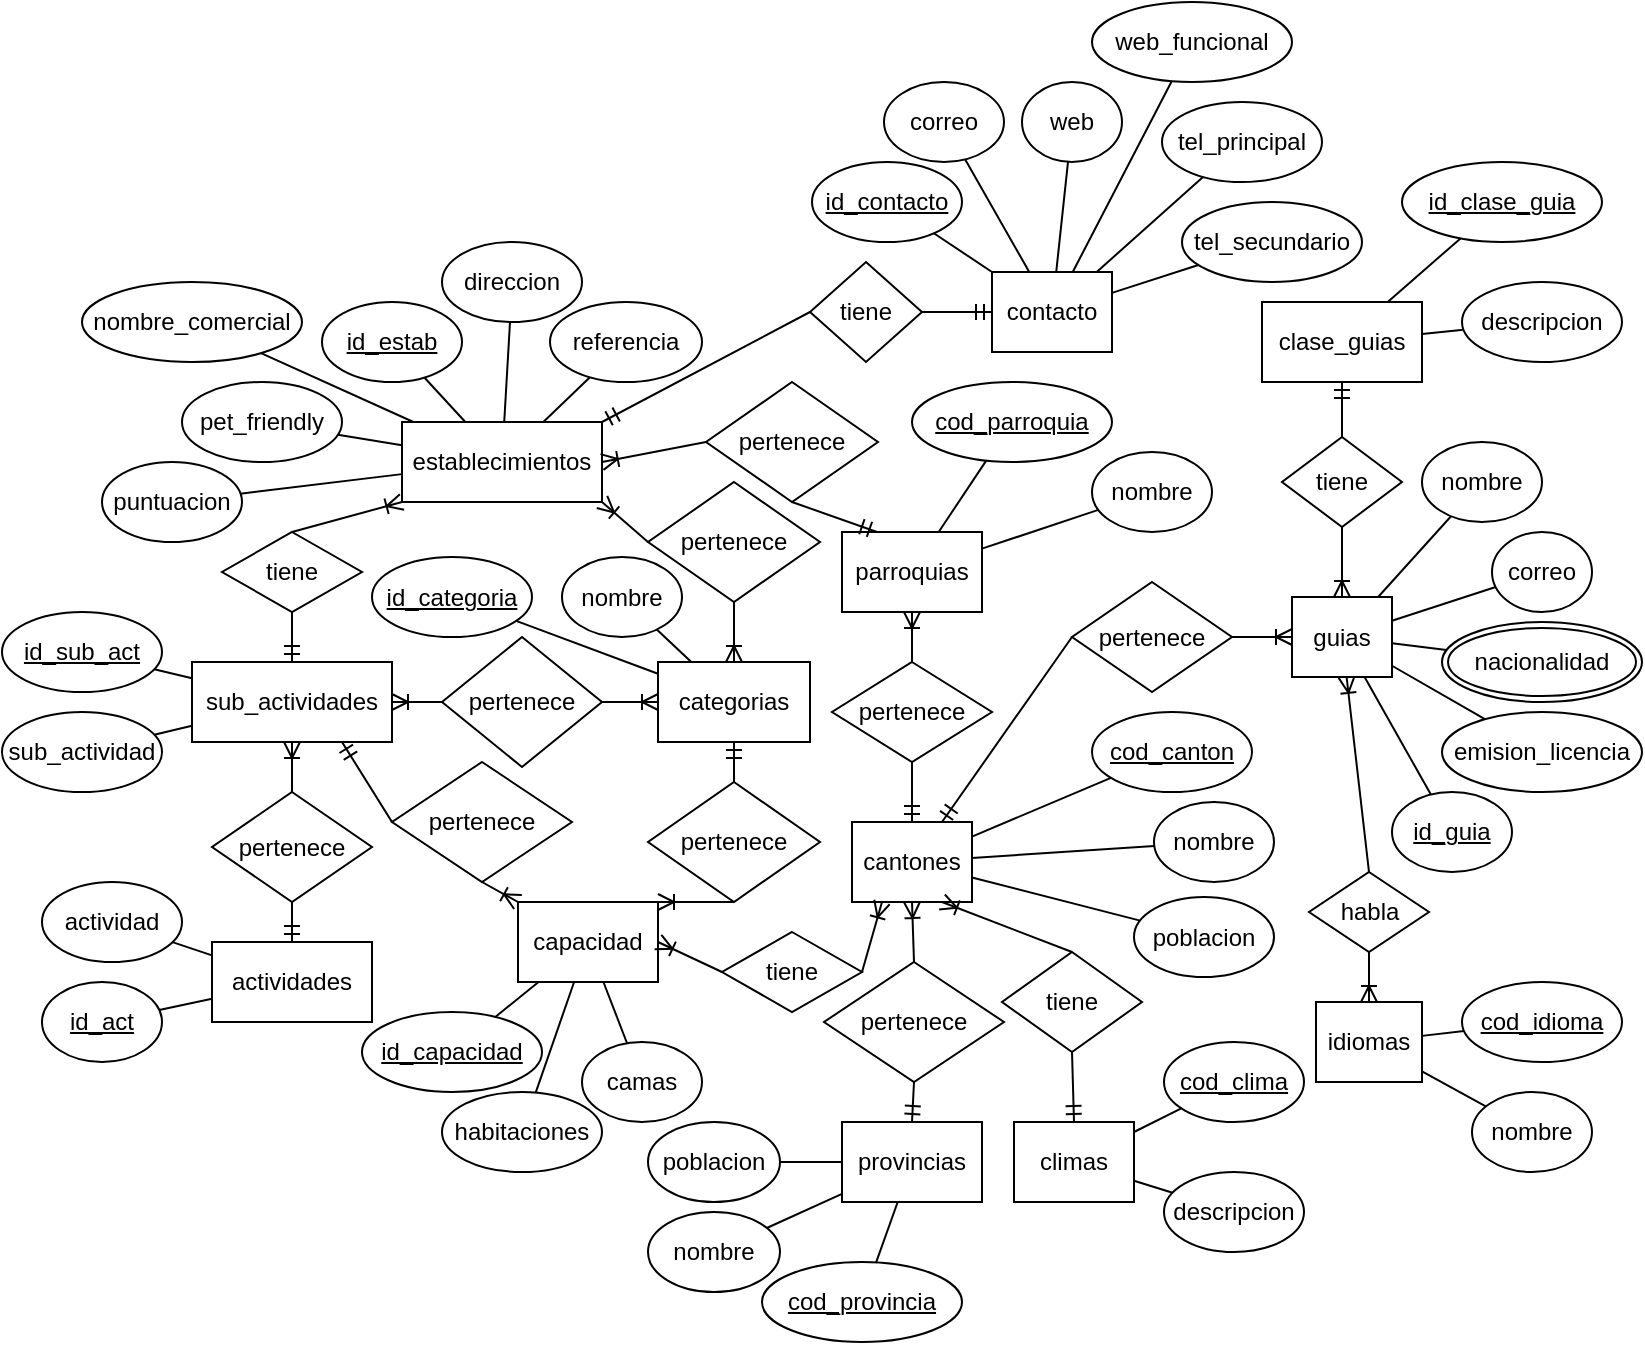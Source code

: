 <mxfile version="19.0.3" type="device"><diagram id="49M7LGHvkkhYjiV0C_rQ" name="Page-1"><mxGraphModel dx="1511" dy="823" grid="1" gridSize="10" guides="1" tooltips="1" connect="1" arrows="1" fold="1" page="1" pageScale="1" pageWidth="827" pageHeight="1169" math="0" shadow="0"><root><mxCell id="0"/><mxCell id="1" parent="0"/><mxCell id="Zq7jZXFWxr0I6Uf1t0qo-5" style="rounded=0;orthogonalLoop=1;jettySize=auto;html=1;endArrow=none;endFill=0;" parent="1" source="Zq7jZXFWxr0I6Uf1t0qo-2" target="Zq7jZXFWxr0I6Uf1t0qo-4" edge="1"><mxGeometry relative="1" as="geometry"/></mxCell><mxCell id="ZfJGP7ck25VF3vAZu9hG-76" style="edgeStyle=none;rounded=0;orthogonalLoop=1;jettySize=auto;html=1;endArrow=none;endFill=0;" parent="1" source="Zq7jZXFWxr0I6Uf1t0qo-2" target="ZfJGP7ck25VF3vAZu9hG-74" edge="1"><mxGeometry relative="1" as="geometry"/></mxCell><mxCell id="ZfJGP7ck25VF3vAZu9hG-98" style="edgeStyle=none;rounded=0;orthogonalLoop=1;jettySize=auto;html=1;endArrow=none;endFill=0;" parent="1" source="Zq7jZXFWxr0I6Uf1t0qo-2" target="ZfJGP7ck25VF3vAZu9hG-97" edge="1"><mxGeometry relative="1" as="geometry"/></mxCell><mxCell id="Zq7jZXFWxr0I6Uf1t0qo-2" value="establecimientos" style="whiteSpace=wrap;html=1;align=center;" parent="1" vertex="1"><mxGeometry x="200" y="350" width="100" height="40" as="geometry"/></mxCell><mxCell id="Zq7jZXFWxr0I6Uf1t0qo-4" value="nombre_comercial" style="ellipse;whiteSpace=wrap;html=1;align=center;" parent="1" vertex="1"><mxGeometry x="40" y="280" width="110" height="40" as="geometry"/></mxCell><mxCell id="Zq7jZXFWxr0I6Uf1t0qo-8" value="actividad" style="ellipse;whiteSpace=wrap;html=1;align=center;" parent="1" vertex="1"><mxGeometry x="20" y="580" width="70" height="40" as="geometry"/></mxCell><mxCell id="Zq7jZXFWxr0I6Uf1t0qo-15" style="edgeStyle=none;rounded=0;orthogonalLoop=1;jettySize=auto;html=1;endArrow=none;endFill=0;" parent="1" source="Zq7jZXFWxr0I6Uf1t0qo-12" target="Zq7jZXFWxr0I6Uf1t0qo-14" edge="1"><mxGeometry relative="1" as="geometry"/></mxCell><mxCell id="Zq7jZXFWxr0I6Uf1t0qo-16" style="edgeStyle=none;rounded=0;orthogonalLoop=1;jettySize=auto;html=1;endArrow=none;endFill=0;" parent="1" source="Zq7jZXFWxr0I6Uf1t0qo-12" target="Zq7jZXFWxr0I6Uf1t0qo-8" edge="1"><mxGeometry relative="1" as="geometry"/></mxCell><mxCell id="Zq7jZXFWxr0I6Uf1t0qo-12" value="actividades" style="whiteSpace=wrap;html=1;align=center;" parent="1" vertex="1"><mxGeometry x="105" y="610" width="80" height="40" as="geometry"/></mxCell><mxCell id="Zq7jZXFWxr0I6Uf1t0qo-14" value="id_act" style="ellipse;whiteSpace=wrap;html=1;align=center;fontStyle=4;" parent="1" vertex="1"><mxGeometry x="20" y="630" width="60" height="40" as="geometry"/></mxCell><mxCell id="Zq7jZXFWxr0I6Uf1t0qo-25" style="edgeStyle=none;rounded=0;orthogonalLoop=1;jettySize=auto;html=1;endArrow=none;endFill=0;" parent="1" source="Zq7jZXFWxr0I6Uf1t0qo-19" target="Zq7jZXFWxr0I6Uf1t0qo-23" edge="1"><mxGeometry relative="1" as="geometry"/></mxCell><mxCell id="Zq7jZXFWxr0I6Uf1t0qo-26" style="edgeStyle=none;rounded=0;orthogonalLoop=1;jettySize=auto;html=1;endArrow=none;endFill=0;" parent="1" source="Zq7jZXFWxr0I6Uf1t0qo-19" target="Zq7jZXFWxr0I6Uf1t0qo-24" edge="1"><mxGeometry relative="1" as="geometry"/></mxCell><mxCell id="Zq7jZXFWxr0I6Uf1t0qo-19" value="sub_actividades" style="whiteSpace=wrap;html=1;align=center;" parent="1" vertex="1"><mxGeometry x="95" y="470" width="100" height="40" as="geometry"/></mxCell><mxCell id="Zq7jZXFWxr0I6Uf1t0qo-20" value="pertenece" style="shape=rhombus;perimeter=rhombusPerimeter;whiteSpace=wrap;html=1;align=center;" parent="1" vertex="1"><mxGeometry x="105" y="535" width="80" height="55" as="geometry"/></mxCell><mxCell id="Zq7jZXFWxr0I6Uf1t0qo-21" value="" style="fontSize=12;html=1;endArrow=ERoneToMany;rounded=0;entryX=0.5;entryY=1;entryDx=0;entryDy=0;exitX=0.5;exitY=0;exitDx=0;exitDy=0;" parent="1" source="Zq7jZXFWxr0I6Uf1t0qo-20" target="Zq7jZXFWxr0I6Uf1t0qo-19" edge="1"><mxGeometry width="100" height="100" relative="1" as="geometry"><mxPoint x="-20" y="570" as="sourcePoint"/><mxPoint x="80" y="470" as="targetPoint"/></mxGeometry></mxCell><mxCell id="Zq7jZXFWxr0I6Uf1t0qo-23" value="id_sub_act" style="ellipse;whiteSpace=wrap;html=1;align=center;fontStyle=4;" parent="1" vertex="1"><mxGeometry y="445" width="80" height="40" as="geometry"/></mxCell><mxCell id="Zq7jZXFWxr0I6Uf1t0qo-24" value="sub_actividad&lt;br&gt;" style="ellipse;whiteSpace=wrap;html=1;align=center;" parent="1" vertex="1"><mxGeometry y="495" width="80" height="40" as="geometry"/></mxCell><mxCell id="ZfJGP7ck25VF3vAZu9hG-12" style="edgeStyle=none;rounded=0;orthogonalLoop=1;jettySize=auto;html=1;endArrow=none;endFill=0;" parent="1" source="Zq7jZXFWxr0I6Uf1t0qo-27" target="ZfJGP7ck25VF3vAZu9hG-9" edge="1"><mxGeometry relative="1" as="geometry"/></mxCell><mxCell id="ZfJGP7ck25VF3vAZu9hG-13" style="edgeStyle=none;rounded=0;orthogonalLoop=1;jettySize=auto;html=1;endArrow=none;endFill=0;" parent="1" source="Zq7jZXFWxr0I6Uf1t0qo-27" target="ZfJGP7ck25VF3vAZu9hG-11" edge="1"><mxGeometry relative="1" as="geometry"/></mxCell><mxCell id="Zq7jZXFWxr0I6Uf1t0qo-27" value="categorias" style="whiteSpace=wrap;html=1;align=center;" parent="1" vertex="1"><mxGeometry x="328" y="470" width="76" height="40" as="geometry"/></mxCell><mxCell id="Zq7jZXFWxr0I6Uf1t0qo-28" value="pertenece" style="shape=rhombus;perimeter=rhombusPerimeter;whiteSpace=wrap;html=1;align=center;" parent="1" vertex="1"><mxGeometry x="220" y="457.5" width="80" height="65" as="geometry"/></mxCell><mxCell id="ZfJGP7ck25VF3vAZu9hG-1" value="" style="fontSize=12;html=1;endArrow=ERoneToMany;rounded=0;entryX=1;entryY=0.5;entryDx=0;entryDy=0;exitX=0;exitY=0.5;exitDx=0;exitDy=0;" parent="1" source="Zq7jZXFWxr0I6Uf1t0qo-28" target="Zq7jZXFWxr0I6Uf1t0qo-19" edge="1"><mxGeometry width="100" height="100" relative="1" as="geometry"><mxPoint x="170" y="710" as="sourcePoint"/><mxPoint x="270" y="610" as="targetPoint"/></mxGeometry></mxCell><mxCell id="ZfJGP7ck25VF3vAZu9hG-2" value="" style="fontSize=12;html=1;endArrow=ERoneToMany;rounded=0;exitX=1;exitY=0.5;exitDx=0;exitDy=0;entryX=0;entryY=0.5;entryDx=0;entryDy=0;" parent="1" source="Zq7jZXFWxr0I6Uf1t0qo-28" target="Zq7jZXFWxr0I6Uf1t0qo-27" edge="1"><mxGeometry width="100" height="100" relative="1" as="geometry"><mxPoint x="250" y="730" as="sourcePoint"/><mxPoint x="350" y="630" as="targetPoint"/></mxGeometry></mxCell><mxCell id="ZfJGP7ck25VF3vAZu9hG-4" value="tiene" style="shape=rhombus;perimeter=rhombusPerimeter;whiteSpace=wrap;html=1;align=center;" parent="1" vertex="1"><mxGeometry x="110" y="405" width="70" height="40" as="geometry"/></mxCell><mxCell id="ZfJGP7ck25VF3vAZu9hG-8" value="" style="fontSize=12;html=1;endArrow=none;startArrow=ERmandOne;rounded=0;endFill=0;exitX=0.5;exitY=0;exitDx=0;exitDy=0;entryX=0.5;entryY=1;entryDx=0;entryDy=0;" parent="1" source="Zq7jZXFWxr0I6Uf1t0qo-19" target="ZfJGP7ck25VF3vAZu9hG-4" edge="1"><mxGeometry width="100" height="100" relative="1" as="geometry"><mxPoint x="280" y="300" as="sourcePoint"/><mxPoint x="260" y="210" as="targetPoint"/></mxGeometry></mxCell><mxCell id="ZfJGP7ck25VF3vAZu9hG-9" value="id_categoria" style="ellipse;whiteSpace=wrap;html=1;align=center;fontStyle=4;" parent="1" vertex="1"><mxGeometry x="185" y="417.5" width="80" height="40" as="geometry"/></mxCell><mxCell id="ZfJGP7ck25VF3vAZu9hG-11" value="nombre" style="ellipse;whiteSpace=wrap;html=1;align=center;" parent="1" vertex="1"><mxGeometry x="280" y="417.5" width="60" height="40" as="geometry"/></mxCell><mxCell id="ZfJGP7ck25VF3vAZu9hG-14" value="pertenece" style="shape=rhombus;perimeter=rhombusPerimeter;whiteSpace=wrap;html=1;align=center;" parent="1" vertex="1"><mxGeometry x="323" y="380" width="86" height="60" as="geometry"/></mxCell><mxCell id="ZfJGP7ck25VF3vAZu9hG-21" style="edgeStyle=none;rounded=0;orthogonalLoop=1;jettySize=auto;html=1;endArrow=none;endFill=0;" parent="1" source="ZfJGP7ck25VF3vAZu9hG-20" target="Zq7jZXFWxr0I6Uf1t0qo-2" edge="1"><mxGeometry relative="1" as="geometry"/></mxCell><mxCell id="ZfJGP7ck25VF3vAZu9hG-20" value="id_estab" style="ellipse;whiteSpace=wrap;html=1;align=center;fontStyle=4;" parent="1" vertex="1"><mxGeometry x="160" y="290" width="70" height="40" as="geometry"/></mxCell><mxCell id="ZfJGP7ck25VF3vAZu9hG-23" value="" style="fontSize=12;html=1;endArrow=none;startArrow=ERmandOne;rounded=0;endFill=0;exitX=0.5;exitY=0;exitDx=0;exitDy=0;entryX=0.5;entryY=1;entryDx=0;entryDy=0;" parent="1" source="Zq7jZXFWxr0I6Uf1t0qo-12" target="Zq7jZXFWxr0I6Uf1t0qo-20" edge="1"><mxGeometry width="100" height="100" relative="1" as="geometry"><mxPoint x="190" y="190" as="sourcePoint"/><mxPoint x="260" y="300" as="targetPoint"/></mxGeometry></mxCell><mxCell id="ZfJGP7ck25VF3vAZu9hG-68" style="edgeStyle=none;rounded=0;orthogonalLoop=1;jettySize=auto;html=1;endArrow=none;endFill=0;" parent="1" source="ZfJGP7ck25VF3vAZu9hG-27" target="ZfJGP7ck25VF3vAZu9hG-62" edge="1"><mxGeometry relative="1" as="geometry"/></mxCell><mxCell id="ZfJGP7ck25VF3vAZu9hG-69" style="edgeStyle=none;rounded=0;orthogonalLoop=1;jettySize=auto;html=1;endArrow=none;endFill=0;" parent="1" source="ZfJGP7ck25VF3vAZu9hG-27" target="ZfJGP7ck25VF3vAZu9hG-63" edge="1"><mxGeometry relative="1" as="geometry"/></mxCell><mxCell id="ZfJGP7ck25VF3vAZu9hG-27" value="parroquias" style="whiteSpace=wrap;html=1;align=center;" parent="1" vertex="1"><mxGeometry x="420" y="405" width="70" height="40" as="geometry"/></mxCell><mxCell id="ZfJGP7ck25VF3vAZu9hG-70" style="edgeStyle=none;rounded=0;orthogonalLoop=1;jettySize=auto;html=1;endArrow=none;endFill=0;" parent="1" source="ZfJGP7ck25VF3vAZu9hG-28" target="ZfJGP7ck25VF3vAZu9hG-66" edge="1"><mxGeometry relative="1" as="geometry"/></mxCell><mxCell id="ZfJGP7ck25VF3vAZu9hG-71" style="edgeStyle=none;rounded=0;orthogonalLoop=1;jettySize=auto;html=1;endArrow=none;endFill=0;" parent="1" source="ZfJGP7ck25VF3vAZu9hG-28" target="ZfJGP7ck25VF3vAZu9hG-64" edge="1"><mxGeometry relative="1" as="geometry"/></mxCell><mxCell id="ZfJGP7ck25VF3vAZu9hG-80" style="edgeStyle=none;rounded=0;orthogonalLoop=1;jettySize=auto;html=1;endArrow=none;endFill=0;" parent="1" source="ZfJGP7ck25VF3vAZu9hG-28" target="ZfJGP7ck25VF3vAZu9hG-79" edge="1"><mxGeometry relative="1" as="geometry"/></mxCell><mxCell id="ZfJGP7ck25VF3vAZu9hG-28" value="cantones" style="whiteSpace=wrap;html=1;align=center;" parent="1" vertex="1"><mxGeometry x="425" y="550" width="60" height="40" as="geometry"/></mxCell><mxCell id="ZfJGP7ck25VF3vAZu9hG-72" style="edgeStyle=none;rounded=0;orthogonalLoop=1;jettySize=auto;html=1;endArrow=none;endFill=0;" parent="1" source="ZfJGP7ck25VF3vAZu9hG-29" target="ZfJGP7ck25VF3vAZu9hG-67" edge="1"><mxGeometry relative="1" as="geometry"/></mxCell><mxCell id="ZfJGP7ck25VF3vAZu9hG-73" style="edgeStyle=none;rounded=0;orthogonalLoop=1;jettySize=auto;html=1;endArrow=none;endFill=0;" parent="1" source="ZfJGP7ck25VF3vAZu9hG-29" target="ZfJGP7ck25VF3vAZu9hG-65" edge="1"><mxGeometry relative="1" as="geometry"/></mxCell><mxCell id="ZfJGP7ck25VF3vAZu9hG-82" style="edgeStyle=none;rounded=0;orthogonalLoop=1;jettySize=auto;html=1;endArrow=none;endFill=0;" parent="1" source="ZfJGP7ck25VF3vAZu9hG-29" target="ZfJGP7ck25VF3vAZu9hG-81" edge="1"><mxGeometry relative="1" as="geometry"/></mxCell><mxCell id="ZfJGP7ck25VF3vAZu9hG-29" value="provincias" style="whiteSpace=wrap;html=1;align=center;" parent="1" vertex="1"><mxGeometry x="420" y="700" width="70" height="40" as="geometry"/></mxCell><mxCell id="ZfJGP7ck25VF3vAZu9hG-39" style="edgeStyle=none;rounded=0;orthogonalLoop=1;jettySize=auto;html=1;endArrow=none;endFill=0;" parent="1" source="ZfJGP7ck25VF3vAZu9hG-30" target="Zq7jZXFWxr0I6Uf1t0qo-2" edge="1"><mxGeometry relative="1" as="geometry"/></mxCell><mxCell id="ZfJGP7ck25VF3vAZu9hG-30" value="direccion" style="ellipse;whiteSpace=wrap;html=1;align=center;" parent="1" vertex="1"><mxGeometry x="220" y="260" width="70" height="40" as="geometry"/></mxCell><mxCell id="ZfJGP7ck25VF3vAZu9hG-40" style="edgeStyle=none;rounded=0;orthogonalLoop=1;jettySize=auto;html=1;endArrow=none;endFill=0;" parent="1" source="ZfJGP7ck25VF3vAZu9hG-31" target="Zq7jZXFWxr0I6Uf1t0qo-2" edge="1"><mxGeometry relative="1" as="geometry"/></mxCell><mxCell id="ZfJGP7ck25VF3vAZu9hG-31" value="referencia" style="ellipse;whiteSpace=wrap;html=1;align=center;" parent="1" vertex="1"><mxGeometry x="274" y="290" width="76" height="40" as="geometry"/></mxCell><mxCell id="ZfJGP7ck25VF3vAZu9hG-84" style="edgeStyle=none;rounded=0;orthogonalLoop=1;jettySize=auto;html=1;endArrow=none;endFill=0;" parent="1" source="ZfJGP7ck25VF3vAZu9hG-34" target="ZfJGP7ck25VF3vAZu9hG-83" edge="1"><mxGeometry relative="1" as="geometry"/></mxCell><mxCell id="ZfJGP7ck25VF3vAZu9hG-34" value="contacto" style="whiteSpace=wrap;html=1;align=center;" parent="1" vertex="1"><mxGeometry x="495" y="275" width="60" height="40" as="geometry"/></mxCell><mxCell id="ZfJGP7ck25VF3vAZu9hG-46" style="edgeStyle=none;rounded=0;orthogonalLoop=1;jettySize=auto;html=1;endArrow=none;endFill=0;" parent="1" source="ZfJGP7ck25VF3vAZu9hG-35" target="ZfJGP7ck25VF3vAZu9hG-34" edge="1"><mxGeometry relative="1" as="geometry"/></mxCell><mxCell id="ZfJGP7ck25VF3vAZu9hG-35" value="correo" style="ellipse;whiteSpace=wrap;html=1;align=center;" parent="1" vertex="1"><mxGeometry x="441" y="180" width="60" height="40" as="geometry"/></mxCell><mxCell id="ZfJGP7ck25VF3vAZu9hG-47" style="edgeStyle=none;rounded=0;orthogonalLoop=1;jettySize=auto;html=1;endArrow=none;endFill=0;" parent="1" source="ZfJGP7ck25VF3vAZu9hG-37" target="ZfJGP7ck25VF3vAZu9hG-34" edge="1"><mxGeometry relative="1" as="geometry"/></mxCell><mxCell id="ZfJGP7ck25VF3vAZu9hG-37" value="web" style="ellipse;whiteSpace=wrap;html=1;align=center;" parent="1" vertex="1"><mxGeometry x="510" y="180" width="50" height="40" as="geometry"/></mxCell><mxCell id="ZfJGP7ck25VF3vAZu9hG-41" value="pertenece" style="shape=rhombus;perimeter=rhombusPerimeter;whiteSpace=wrap;html=1;align=center;" parent="1" vertex="1"><mxGeometry x="352" y="330" width="86" height="60" as="geometry"/></mxCell><mxCell id="ZfJGP7ck25VF3vAZu9hG-43" value="" style="fontSize=12;html=1;endArrow=none;startArrow=ERmandOne;rounded=0;endFill=0;exitX=1;exitY=0;exitDx=0;exitDy=0;entryX=0;entryY=0.5;entryDx=0;entryDy=0;" parent="1" source="Zq7jZXFWxr0I6Uf1t0qo-2" target="ZfJGP7ck25VF3vAZu9hG-44" edge="1"><mxGeometry width="100" height="100" relative="1" as="geometry"><mxPoint x="380" y="330" as="sourcePoint"/><mxPoint x="420" y="260" as="targetPoint"/></mxGeometry></mxCell><mxCell id="ZfJGP7ck25VF3vAZu9hG-44" value="tiene" style="shape=rhombus;perimeter=rhombusPerimeter;whiteSpace=wrap;html=1;align=center;" parent="1" vertex="1"><mxGeometry x="404" y="270" width="56" height="50" as="geometry"/></mxCell><mxCell id="ZfJGP7ck25VF3vAZu9hG-45" value="" style="fontSize=12;html=1;endArrow=none;startArrow=ERmandOne;rounded=0;endFill=0;exitX=0;exitY=0.5;exitDx=0;exitDy=0;entryX=1;entryY=0.5;entryDx=0;entryDy=0;" parent="1" source="ZfJGP7ck25VF3vAZu9hG-34" target="ZfJGP7ck25VF3vAZu9hG-44" edge="1"><mxGeometry width="100" height="100" relative="1" as="geometry"><mxPoint x="380" y="310" as="sourcePoint"/><mxPoint x="490" y="270" as="targetPoint"/></mxGeometry></mxCell><mxCell id="ZfJGP7ck25VF3vAZu9hG-50" style="edgeStyle=none;rounded=0;orthogonalLoop=1;jettySize=auto;html=1;endArrow=none;endFill=0;" parent="1" source="ZfJGP7ck25VF3vAZu9hG-48" target="ZfJGP7ck25VF3vAZu9hG-34" edge="1"><mxGeometry relative="1" as="geometry"/></mxCell><mxCell id="ZfJGP7ck25VF3vAZu9hG-48" value="tel_principal" style="ellipse;whiteSpace=wrap;html=1;align=center;" parent="1" vertex="1"><mxGeometry x="580" y="190" width="80" height="40" as="geometry"/></mxCell><mxCell id="ZfJGP7ck25VF3vAZu9hG-51" style="edgeStyle=none;rounded=0;orthogonalLoop=1;jettySize=auto;html=1;endArrow=none;endFill=0;" parent="1" source="ZfJGP7ck25VF3vAZu9hG-49" target="ZfJGP7ck25VF3vAZu9hG-34" edge="1"><mxGeometry relative="1" as="geometry"/></mxCell><mxCell id="ZfJGP7ck25VF3vAZu9hG-49" value="tel_secundario" style="ellipse;whiteSpace=wrap;html=1;align=center;" parent="1" vertex="1"><mxGeometry x="590" y="240" width="90" height="40" as="geometry"/></mxCell><mxCell id="ZfJGP7ck25VF3vAZu9hG-53" value="pertenece" style="shape=rhombus;perimeter=rhombusPerimeter;whiteSpace=wrap;html=1;align=center;" parent="1" vertex="1"><mxGeometry x="415" y="470" width="80" height="50" as="geometry"/></mxCell><mxCell id="ZfJGP7ck25VF3vAZu9hG-54" value="pertenece" style="shape=rhombus;perimeter=rhombusPerimeter;whiteSpace=wrap;html=1;align=center;" parent="1" vertex="1"><mxGeometry x="411" y="620" width="90" height="60" as="geometry"/></mxCell><mxCell id="ZfJGP7ck25VF3vAZu9hG-56" value="" style="fontSize=12;html=1;endArrow=ERoneToMany;rounded=0;exitX=0;exitY=0.5;exitDx=0;exitDy=0;entryX=1;entryY=0.5;entryDx=0;entryDy=0;" parent="1" source="ZfJGP7ck25VF3vAZu9hG-41" target="Zq7jZXFWxr0I6Uf1t0qo-2" edge="1"><mxGeometry width="100" height="100" relative="1" as="geometry"><mxPoint x="520" y="360" as="sourcePoint"/><mxPoint x="520" y="390" as="targetPoint"/></mxGeometry></mxCell><mxCell id="ZfJGP7ck25VF3vAZu9hG-57" value="" style="fontSize=12;html=1;endArrow=none;startArrow=ERmandOne;rounded=0;endFill=0;exitX=0.5;exitY=0;exitDx=0;exitDy=0;entryX=0.5;entryY=1;entryDx=0;entryDy=0;" parent="1" source="ZfJGP7ck25VF3vAZu9hG-28" target="ZfJGP7ck25VF3vAZu9hG-53" edge="1"><mxGeometry width="100" height="100" relative="1" as="geometry"><mxPoint x="380" y="310" as="sourcePoint"/><mxPoint x="610" y="510" as="targetPoint"/></mxGeometry></mxCell><mxCell id="ZfJGP7ck25VF3vAZu9hG-59" value="" style="fontSize=12;html=1;endArrow=ERoneToMany;rounded=0;entryX=0.5;entryY=1;entryDx=0;entryDy=0;exitX=0.5;exitY=0;exitDx=0;exitDy=0;" parent="1" source="ZfJGP7ck25VF3vAZu9hG-53" target="ZfJGP7ck25VF3vAZu9hG-27" edge="1"><mxGeometry width="100" height="100" relative="1" as="geometry"><mxPoint x="550" y="450" as="sourcePoint"/><mxPoint x="520" y="400" as="targetPoint"/></mxGeometry></mxCell><mxCell id="ZfJGP7ck25VF3vAZu9hG-60" value="" style="fontSize=12;html=1;endArrow=ERoneToMany;rounded=0;entryX=0.5;entryY=1;entryDx=0;entryDy=0;exitX=0.5;exitY=0;exitDx=0;exitDy=0;" parent="1" source="ZfJGP7ck25VF3vAZu9hG-54" target="ZfJGP7ck25VF3vAZu9hG-28" edge="1"><mxGeometry width="100" height="100" relative="1" as="geometry"><mxPoint x="520" y="470" as="sourcePoint"/><mxPoint x="520" y="440" as="targetPoint"/></mxGeometry></mxCell><mxCell id="ZfJGP7ck25VF3vAZu9hG-61" value="" style="fontSize=12;html=1;endArrow=none;startArrow=ERmandOne;rounded=0;endFill=0;exitX=0.5;exitY=0;exitDx=0;exitDy=0;entryX=0.5;entryY=1;entryDx=0;entryDy=0;" parent="1" source="ZfJGP7ck25VF3vAZu9hG-29" target="ZfJGP7ck25VF3vAZu9hG-54" edge="1"><mxGeometry width="100" height="100" relative="1" as="geometry"><mxPoint x="520" y="570" as="sourcePoint"/><mxPoint x="520" y="530" as="targetPoint"/></mxGeometry></mxCell><mxCell id="ZfJGP7ck25VF3vAZu9hG-62" value="cod_parroquia" style="ellipse;whiteSpace=wrap;html=1;align=center;fontStyle=4;" parent="1" vertex="1"><mxGeometry x="455" y="330" width="100" height="40" as="geometry"/></mxCell><mxCell id="ZfJGP7ck25VF3vAZu9hG-63" value="nombre" style="ellipse;whiteSpace=wrap;html=1;align=center;" parent="1" vertex="1"><mxGeometry x="545" y="365" width="60" height="40" as="geometry"/></mxCell><mxCell id="ZfJGP7ck25VF3vAZu9hG-64" value="nombre" style="ellipse;whiteSpace=wrap;html=1;align=center;" parent="1" vertex="1"><mxGeometry x="576" y="540" width="60" height="40" as="geometry"/></mxCell><mxCell id="ZfJGP7ck25VF3vAZu9hG-65" value="nombre" style="ellipse;whiteSpace=wrap;html=1;align=center;" parent="1" vertex="1"><mxGeometry x="323" y="745" width="66" height="40" as="geometry"/></mxCell><mxCell id="ZfJGP7ck25VF3vAZu9hG-66" value="cod_canton" style="ellipse;whiteSpace=wrap;html=1;align=center;fontStyle=4;" parent="1" vertex="1"><mxGeometry x="545" y="495" width="80" height="40" as="geometry"/></mxCell><mxCell id="ZfJGP7ck25VF3vAZu9hG-67" value="cod_provincia" style="ellipse;whiteSpace=wrap;html=1;align=center;fontStyle=4;" parent="1" vertex="1"><mxGeometry x="380" y="770" width="100" height="40" as="geometry"/></mxCell><mxCell id="ZfJGP7ck25VF3vAZu9hG-74" value="pet_friendly" style="ellipse;whiteSpace=wrap;html=1;align=center;" parent="1" vertex="1"><mxGeometry x="90" y="330" width="80" height="40" as="geometry"/></mxCell><mxCell id="ZfJGP7ck25VF3vAZu9hG-79" value="poblacion" style="ellipse;whiteSpace=wrap;html=1;align=center;" parent="1" vertex="1"><mxGeometry x="566" y="587.5" width="70" height="40" as="geometry"/></mxCell><mxCell id="ZfJGP7ck25VF3vAZu9hG-81" value="poblacion" style="ellipse;whiteSpace=wrap;html=1;align=center;" parent="1" vertex="1"><mxGeometry x="323" y="700" width="66" height="40" as="geometry"/></mxCell><mxCell id="ZfJGP7ck25VF3vAZu9hG-83" value="web_funcional" style="ellipse;whiteSpace=wrap;html=1;align=center;" parent="1" vertex="1"><mxGeometry x="545" y="140" width="100" height="40" as="geometry"/></mxCell><mxCell id="ZfJGP7ck25VF3vAZu9hG-95" style="edgeStyle=none;rounded=0;orthogonalLoop=1;jettySize=auto;html=1;endArrow=none;endFill=0;" parent="1" source="ZfJGP7ck25VF3vAZu9hG-85" target="ZfJGP7ck25VF3vAZu9hG-94" edge="1"><mxGeometry relative="1" as="geometry"/></mxCell><mxCell id="ZfJGP7ck25VF3vAZu9hG-96" style="edgeStyle=none;rounded=0;orthogonalLoop=1;jettySize=auto;html=1;endArrow=none;endFill=0;" parent="1" source="ZfJGP7ck25VF3vAZu9hG-85" target="ZfJGP7ck25VF3vAZu9hG-93" edge="1"><mxGeometry relative="1" as="geometry"/></mxCell><mxCell id="ZfJGP7ck25VF3vAZu9hG-85" value="climas" style="whiteSpace=wrap;html=1;align=center;" parent="1" vertex="1"><mxGeometry x="506" y="700" width="60" height="40" as="geometry"/></mxCell><mxCell id="ZfJGP7ck25VF3vAZu9hG-86" value="tiene" style="shape=rhombus;perimeter=rhombusPerimeter;whiteSpace=wrap;html=1;align=center;" parent="1" vertex="1"><mxGeometry x="500" y="615" width="70" height="50" as="geometry"/></mxCell><mxCell id="ZfJGP7ck25VF3vAZu9hG-87" value="" style="fontSize=12;html=1;endArrow=ERoneToMany;rounded=0;entryX=0.75;entryY=1;entryDx=0;entryDy=0;exitX=0.5;exitY=0;exitDx=0;exitDy=0;" parent="1" source="ZfJGP7ck25VF3vAZu9hG-86" target="ZfJGP7ck25VF3vAZu9hG-28" edge="1"><mxGeometry width="100" height="100" relative="1" as="geometry"><mxPoint x="520" y="640" as="sourcePoint"/><mxPoint x="520" y="590" as="targetPoint"/></mxGeometry></mxCell><mxCell id="ZfJGP7ck25VF3vAZu9hG-93" value="descripcion" style="ellipse;whiteSpace=wrap;html=1;align=center;" parent="1" vertex="1"><mxGeometry x="581" y="725" width="70" height="40" as="geometry"/></mxCell><mxCell id="ZfJGP7ck25VF3vAZu9hG-94" value="cod_clima" style="ellipse;whiteSpace=wrap;html=1;align=center;fontStyle=4;" parent="1" vertex="1"><mxGeometry x="581" y="660" width="70" height="40" as="geometry"/></mxCell><mxCell id="ZfJGP7ck25VF3vAZu9hG-97" value="puntuacion" style="ellipse;whiteSpace=wrap;html=1;align=center;" parent="1" vertex="1"><mxGeometry x="50" y="370" width="70" height="40" as="geometry"/></mxCell><mxCell id="5ughGzyeR3SW30sfMCuR-9" style="rounded=0;orthogonalLoop=1;jettySize=auto;html=1;endArrow=none;endFill=0;" parent="1" source="ZfJGP7ck25VF3vAZu9hG-99" target="5ughGzyeR3SW30sfMCuR-8" edge="1"><mxGeometry relative="1" as="geometry"/></mxCell><mxCell id="5ughGzyeR3SW30sfMCuR-10" style="edgeStyle=none;rounded=0;orthogonalLoop=1;jettySize=auto;html=1;endArrow=none;endFill=0;" parent="1" source="ZfJGP7ck25VF3vAZu9hG-99" target="5ughGzyeR3SW30sfMCuR-6" edge="1"><mxGeometry relative="1" as="geometry"/></mxCell><mxCell id="5ughGzyeR3SW30sfMCuR-13" style="edgeStyle=none;rounded=0;orthogonalLoop=1;jettySize=auto;html=1;endArrow=none;endFill=0;" parent="1" source="ZfJGP7ck25VF3vAZu9hG-99" target="5ughGzyeR3SW30sfMCuR-12" edge="1"><mxGeometry relative="1" as="geometry"/></mxCell><mxCell id="5ughGzyeR3SW30sfMCuR-21" style="edgeStyle=none;rounded=0;orthogonalLoop=1;jettySize=auto;html=1;endArrow=none;endFill=0;" parent="1" source="ZfJGP7ck25VF3vAZu9hG-99" target="5ughGzyeR3SW30sfMCuR-11" edge="1"><mxGeometry relative="1" as="geometry"/></mxCell><mxCell id="5ughGzyeR3SW30sfMCuR-24" style="edgeStyle=none;rounded=0;orthogonalLoop=1;jettySize=auto;html=1;endArrow=none;endFill=0;" parent="1" source="ZfJGP7ck25VF3vAZu9hG-99" target="5ughGzyeR3SW30sfMCuR-23" edge="1"><mxGeometry relative="1" as="geometry"/></mxCell><mxCell id="ZfJGP7ck25VF3vAZu9hG-99" value="guias" style="whiteSpace=wrap;html=1;align=center;" parent="1" vertex="1"><mxGeometry x="645" y="437.5" width="50" height="40" as="geometry"/></mxCell><mxCell id="5ughGzyeR3SW30sfMCuR-1" value="" style="fontSize=12;html=1;endArrow=ERoneToMany;rounded=0;entryX=1;entryY=1;entryDx=0;entryDy=0;exitX=0;exitY=0.5;exitDx=0;exitDy=0;" parent="1" source="ZfJGP7ck25VF3vAZu9hG-14" target="Zq7jZXFWxr0I6Uf1t0qo-2" edge="1"><mxGeometry width="100" height="100" relative="1" as="geometry"><mxPoint x="680" y="660" as="sourcePoint"/><mxPoint x="545" y="590" as="targetPoint"/></mxGeometry></mxCell><mxCell id="5ughGzyeR3SW30sfMCuR-2" value="" style="fontSize=12;html=1;endArrow=ERoneToMany;rounded=0;entryX=0;entryY=1;entryDx=0;entryDy=0;exitX=0.5;exitY=0;exitDx=0;exitDy=0;" parent="1" source="ZfJGP7ck25VF3vAZu9hG-4" target="Zq7jZXFWxr0I6Uf1t0qo-2" edge="1"><mxGeometry width="100" height="100" relative="1" as="geometry"><mxPoint x="690" y="670" as="sourcePoint"/><mxPoint x="555" y="600" as="targetPoint"/></mxGeometry></mxCell><mxCell id="5ughGzyeR3SW30sfMCuR-3" value="pertenece" style="shape=rhombus;perimeter=rhombusPerimeter;whiteSpace=wrap;html=1;align=center;" parent="1" vertex="1"><mxGeometry x="535" y="430" width="80" height="55" as="geometry"/></mxCell><mxCell id="5ughGzyeR3SW30sfMCuR-4" value="" style="fontSize=12;html=1;endArrow=none;startArrow=ERmandOne;rounded=0;endFill=0;exitX=0.75;exitY=0;exitDx=0;exitDy=0;entryX=0;entryY=0.5;entryDx=0;entryDy=0;" parent="1" source="ZfJGP7ck25VF3vAZu9hG-28" target="5ughGzyeR3SW30sfMCuR-3" edge="1"><mxGeometry width="100" height="100" relative="1" as="geometry"><mxPoint x="520" y="550" as="sourcePoint"/><mxPoint x="520" y="510" as="targetPoint"/></mxGeometry></mxCell><mxCell id="5ughGzyeR3SW30sfMCuR-5" value="" style="fontSize=12;html=1;endArrow=ERoneToMany;rounded=0;exitX=1;exitY=0.5;exitDx=0;exitDy=0;" parent="1" source="5ughGzyeR3SW30sfMCuR-3" target="ZfJGP7ck25VF3vAZu9hG-99" edge="1"><mxGeometry width="100" height="100" relative="1" as="geometry"><mxPoint x="520" y="450" as="sourcePoint"/><mxPoint x="520" y="420" as="targetPoint"/></mxGeometry></mxCell><mxCell id="5ughGzyeR3SW30sfMCuR-6" value="nombre" style="ellipse;whiteSpace=wrap;html=1;align=center;" parent="1" vertex="1"><mxGeometry x="710" y="360" width="60" height="40" as="geometry"/></mxCell><mxCell id="5ughGzyeR3SW30sfMCuR-7" value="descripcion" style="ellipse;whiteSpace=wrap;html=1;align=center;" parent="1" vertex="1"><mxGeometry x="730" y="280" width="80" height="40" as="geometry"/></mxCell><mxCell id="5ughGzyeR3SW30sfMCuR-8" value="id_guia" style="ellipse;whiteSpace=wrap;html=1;align=center;fontStyle=4;" parent="1" vertex="1"><mxGeometry x="695" y="535" width="60" height="40" as="geometry"/></mxCell><mxCell id="5ughGzyeR3SW30sfMCuR-11" value="emision_licencia" style="ellipse;whiteSpace=wrap;html=1;align=center;" parent="1" vertex="1"><mxGeometry x="720" y="495" width="100" height="40" as="geometry"/></mxCell><mxCell id="5ughGzyeR3SW30sfMCuR-12" value="nacionalidad" style="ellipse;shape=doubleEllipse;margin=3;whiteSpace=wrap;html=1;align=center;" parent="1" vertex="1"><mxGeometry x="720" y="450" width="100" height="40" as="geometry"/></mxCell><mxCell id="5ughGzyeR3SW30sfMCuR-15" style="edgeStyle=none;rounded=0;orthogonalLoop=1;jettySize=auto;html=1;endArrow=none;endFill=0;" parent="1" source="5ughGzyeR3SW30sfMCuR-14" target="5ughGzyeR3SW30sfMCuR-7" edge="1"><mxGeometry relative="1" as="geometry"/></mxCell><mxCell id="5ughGzyeR3SW30sfMCuR-14" value="clase_guias" style="whiteSpace=wrap;html=1;align=center;" parent="1" vertex="1"><mxGeometry x="630" y="290" width="80" height="40" as="geometry"/></mxCell><mxCell id="5ughGzyeR3SW30sfMCuR-17" style="edgeStyle=none;rounded=0;orthogonalLoop=1;jettySize=auto;html=1;endArrow=none;endFill=0;" parent="1" source="5ughGzyeR3SW30sfMCuR-16" target="5ughGzyeR3SW30sfMCuR-14" edge="1"><mxGeometry relative="1" as="geometry"/></mxCell><mxCell id="5ughGzyeR3SW30sfMCuR-16" value="id_clase_guia" style="ellipse;whiteSpace=wrap;html=1;align=center;fontStyle=4;" parent="1" vertex="1"><mxGeometry x="700" y="220" width="100" height="40" as="geometry"/></mxCell><mxCell id="5ughGzyeR3SW30sfMCuR-18" value="tiene" style="shape=rhombus;perimeter=rhombusPerimeter;whiteSpace=wrap;html=1;align=center;" parent="1" vertex="1"><mxGeometry x="640" y="357.5" width="60" height="45" as="geometry"/></mxCell><mxCell id="5ughGzyeR3SW30sfMCuR-19" value="" style="fontSize=12;html=1;endArrow=none;startArrow=ERmandOne;rounded=0;endFill=0;exitX=0.5;exitY=1;exitDx=0;exitDy=0;entryX=0.5;entryY=0;entryDx=0;entryDy=0;" parent="1" source="5ughGzyeR3SW30sfMCuR-14" target="5ughGzyeR3SW30sfMCuR-18" edge="1"><mxGeometry width="100" height="100" relative="1" as="geometry"><mxPoint x="570" y="590" as="sourcePoint"/><mxPoint x="970" y="580" as="targetPoint"/></mxGeometry></mxCell><mxCell id="5ughGzyeR3SW30sfMCuR-20" value="" style="fontSize=12;html=1;endArrow=ERoneToMany;rounded=0;exitX=0.5;exitY=1;exitDx=0;exitDy=0;entryX=0.5;entryY=0;entryDx=0;entryDy=0;" parent="1" source="5ughGzyeR3SW30sfMCuR-18" target="ZfJGP7ck25VF3vAZu9hG-99" edge="1"><mxGeometry width="100" height="100" relative="1" as="geometry"><mxPoint x="800" y="620" as="sourcePoint"/><mxPoint x="860" y="620" as="targetPoint"/></mxGeometry></mxCell><mxCell id="5ughGzyeR3SW30sfMCuR-23" value="correo" style="ellipse;whiteSpace=wrap;html=1;align=center;" parent="1" vertex="1"><mxGeometry x="745" y="405" width="50" height="40" as="geometry"/></mxCell><mxCell id="5ughGzyeR3SW30sfMCuR-30" style="edgeStyle=none;rounded=0;orthogonalLoop=1;jettySize=auto;html=1;endArrow=none;endFill=0;" parent="1" source="5ughGzyeR3SW30sfMCuR-26" target="5ughGzyeR3SW30sfMCuR-29" edge="1"><mxGeometry relative="1" as="geometry"/></mxCell><mxCell id="5ughGzyeR3SW30sfMCuR-31" style="edgeStyle=none;rounded=0;orthogonalLoop=1;jettySize=auto;html=1;endArrow=none;endFill=0;" parent="1" source="5ughGzyeR3SW30sfMCuR-26" target="5ughGzyeR3SW30sfMCuR-27" edge="1"><mxGeometry relative="1" as="geometry"/></mxCell><mxCell id="5ughGzyeR3SW30sfMCuR-26" value="idiomas" style="whiteSpace=wrap;html=1;align=center;" parent="1" vertex="1"><mxGeometry x="657" y="640" width="53" height="40" as="geometry"/></mxCell><mxCell id="5ughGzyeR3SW30sfMCuR-27" value="nombre" style="ellipse;whiteSpace=wrap;html=1;align=center;" parent="1" vertex="1"><mxGeometry x="735" y="685" width="60" height="40" as="geometry"/></mxCell><mxCell id="5ughGzyeR3SW30sfMCuR-29" value="cod_idioma" style="ellipse;whiteSpace=wrap;html=1;align=center;fontStyle=4;" parent="1" vertex="1"><mxGeometry x="730" y="630" width="80" height="40" as="geometry"/></mxCell><mxCell id="5ughGzyeR3SW30sfMCuR-32" value="habla" style="shape=rhombus;perimeter=rhombusPerimeter;whiteSpace=wrap;html=1;align=center;" parent="1" vertex="1"><mxGeometry x="653.5" y="575" width="60" height="40" as="geometry"/></mxCell><mxCell id="5ughGzyeR3SW30sfMCuR-33" value="" style="fontSize=12;html=1;endArrow=ERoneToMany;rounded=0;entryX=0.5;entryY=0;entryDx=0;entryDy=0;exitX=0.5;exitY=1;exitDx=0;exitDy=0;" parent="1" source="5ughGzyeR3SW30sfMCuR-32" target="5ughGzyeR3SW30sfMCuR-26" edge="1"><mxGeometry width="100" height="100" relative="1" as="geometry"><mxPoint x="760" y="625" as="sourcePoint"/><mxPoint x="800" y="625" as="targetPoint"/></mxGeometry></mxCell><mxCell id="5ughGzyeR3SW30sfMCuR-34" value="" style="fontSize=12;html=1;endArrow=ERoneToMany;rounded=0;exitX=0.5;exitY=0;exitDx=0;exitDy=0;" parent="1" source="5ughGzyeR3SW30sfMCuR-32" target="ZfJGP7ck25VF3vAZu9hG-99" edge="1"><mxGeometry width="100" height="100" relative="1" as="geometry"><mxPoint x="770" y="635" as="sourcePoint"/><mxPoint x="810" y="635" as="targetPoint"/></mxGeometry></mxCell><mxCell id="5ughGzyeR3SW30sfMCuR-35" style="edgeStyle=none;rounded=0;orthogonalLoop=1;jettySize=auto;html=1;exitX=0.5;exitY=0;exitDx=0;exitDy=0;endArrow=none;endFill=0;" parent="1" source="5ughGzyeR3SW30sfMCuR-29" target="5ughGzyeR3SW30sfMCuR-29" edge="1"><mxGeometry relative="1" as="geometry"/></mxCell><mxCell id="seRbN22nP3ugageQ2S9D-17" style="rounded=0;orthogonalLoop=1;jettySize=auto;html=1;endArrow=none;endFill=0;" parent="1" source="seRbN22nP3ugageQ2S9D-1" target="seRbN22nP3ugageQ2S9D-14" edge="1"><mxGeometry relative="1" as="geometry"/></mxCell><mxCell id="seRbN22nP3ugageQ2S9D-18" style="edgeStyle=none;rounded=0;orthogonalLoop=1;jettySize=auto;html=1;endArrow=none;endFill=0;" parent="1" source="seRbN22nP3ugageQ2S9D-1" target="seRbN22nP3ugageQ2S9D-15" edge="1"><mxGeometry relative="1" as="geometry"/></mxCell><mxCell id="seRbN22nP3ugageQ2S9D-19" style="edgeStyle=none;rounded=0;orthogonalLoop=1;jettySize=auto;html=1;endArrow=none;endFill=0;" parent="1" source="seRbN22nP3ugageQ2S9D-1" target="seRbN22nP3ugageQ2S9D-16" edge="1"><mxGeometry relative="1" as="geometry"/></mxCell><mxCell id="seRbN22nP3ugageQ2S9D-1" value="capacidad" style="whiteSpace=wrap;html=1;align=center;" parent="1" vertex="1"><mxGeometry x="258" y="590" width="70" height="40" as="geometry"/></mxCell><mxCell id="seRbN22nP3ugageQ2S9D-5" value="pertenece" style="shape=rhombus;perimeter=rhombusPerimeter;whiteSpace=wrap;html=1;align=center;" parent="1" vertex="1"><mxGeometry x="323" y="530" width="86" height="60" as="geometry"/></mxCell><mxCell id="seRbN22nP3ugageQ2S9D-6" value="tiene" style="shape=rhombus;perimeter=rhombusPerimeter;whiteSpace=wrap;html=1;align=center;" parent="1" vertex="1"><mxGeometry x="360" y="605" width="70" height="40" as="geometry"/></mxCell><mxCell id="seRbN22nP3ugageQ2S9D-10" value="pertenece" style="shape=rhombus;perimeter=rhombusPerimeter;whiteSpace=wrap;html=1;align=center;" parent="1" vertex="1"><mxGeometry x="195" y="520" width="90" height="60" as="geometry"/></mxCell><mxCell id="seRbN22nP3ugageQ2S9D-12" value="" style="fontSize=12;html=1;endArrow=ERoneToMany;rounded=0;exitX=0.5;exitY=1;exitDx=0;exitDy=0;entryX=0;entryY=0;entryDx=0;entryDy=0;" parent="1" source="seRbN22nP3ugageQ2S9D-10" target="seRbN22nP3ugageQ2S9D-1" edge="1"><mxGeometry width="100" height="100" relative="1" as="geometry"><mxPoint x="310" y="545" as="sourcePoint"/><mxPoint x="354" y="545" as="targetPoint"/></mxGeometry></mxCell><mxCell id="seRbN22nP3ugageQ2S9D-13" value="" style="fontSize=12;html=1;endArrow=ERoneToMany;rounded=0;exitX=0.5;exitY=1;exitDx=0;exitDy=0;entryX=1;entryY=0;entryDx=0;entryDy=0;" parent="1" source="seRbN22nP3ugageQ2S9D-5" target="seRbN22nP3ugageQ2S9D-1" edge="1"><mxGeometry width="100" height="100" relative="1" as="geometry"><mxPoint x="320" y="555" as="sourcePoint"/><mxPoint x="364" y="555" as="targetPoint"/></mxGeometry></mxCell><mxCell id="seRbN22nP3ugageQ2S9D-14" value="id_capacidad" style="ellipse;whiteSpace=wrap;html=1;align=center;fontStyle=4;" parent="1" vertex="1"><mxGeometry x="180" y="645" width="90" height="40" as="geometry"/></mxCell><mxCell id="seRbN22nP3ugageQ2S9D-15" value="habitaciones" style="ellipse;whiteSpace=wrap;html=1;align=center;" parent="1" vertex="1"><mxGeometry x="220" y="685" width="80" height="40" as="geometry"/></mxCell><mxCell id="seRbN22nP3ugageQ2S9D-16" value="camas" style="ellipse;whiteSpace=wrap;html=1;align=center;" parent="1" vertex="1"><mxGeometry x="290" y="660" width="60" height="40" as="geometry"/></mxCell><mxCell id="seRbN22nP3ugageQ2S9D-20" value="" style="fontSize=12;html=1;endArrow=ERoneToMany;rounded=0;exitX=0;exitY=0.5;exitDx=0;exitDy=0;entryX=1;entryY=0.5;entryDx=0;entryDy=0;" parent="1" source="seRbN22nP3ugageQ2S9D-6" target="seRbN22nP3ugageQ2S9D-1" edge="1"><mxGeometry width="100" height="100" relative="1" as="geometry"><mxPoint x="360" y="605" as="sourcePoint"/><mxPoint x="404" y="565" as="targetPoint"/></mxGeometry></mxCell><mxCell id="seRbN22nP3ugageQ2S9D-21" value="" style="fontSize=12;html=1;endArrow=ERoneToMany;rounded=0;exitX=1;exitY=0.5;exitDx=0;exitDy=0;entryX=0.25;entryY=1;entryDx=0;entryDy=0;" parent="1" source="seRbN22nP3ugageQ2S9D-6" target="ZfJGP7ck25VF3vAZu9hG-28" edge="1"><mxGeometry width="100" height="100" relative="1" as="geometry"><mxPoint x="410" y="720" as="sourcePoint"/><mxPoint x="320" y="760" as="targetPoint"/></mxGeometry></mxCell><mxCell id="seRbN22nP3ugageQ2S9D-22" value="" style="fontSize=12;html=1;endArrow=none;startArrow=ERmandOne;rounded=0;endFill=0;exitX=0.75;exitY=1;exitDx=0;exitDy=0;entryX=0;entryY=0.5;entryDx=0;entryDy=0;" parent="1" source="Zq7jZXFWxr0I6Uf1t0qo-19" target="seRbN22nP3ugageQ2S9D-10" edge="1"><mxGeometry width="100" height="100" relative="1" as="geometry"><mxPoint x="360" y="690" as="sourcePoint"/><mxPoint x="330" y="710" as="targetPoint"/></mxGeometry></mxCell><mxCell id="seRbN22nP3ugageQ2S9D-23" value="" style="fontSize=12;html=1;endArrow=none;startArrow=ERmandOne;rounded=0;endFill=0;exitX=0.5;exitY=1;exitDx=0;exitDy=0;entryX=0.5;entryY=0;entryDx=0;entryDy=0;" parent="1" source="Zq7jZXFWxr0I6Uf1t0qo-27" target="seRbN22nP3ugageQ2S9D-5" edge="1"><mxGeometry width="100" height="100" relative="1" as="geometry"><mxPoint x="145" y="535" as="sourcePoint"/><mxPoint x="260" y="620" as="targetPoint"/></mxGeometry></mxCell><mxCell id="e230Ys9_JzY-Qw6W4TDg-2" style="rounded=0;orthogonalLoop=1;jettySize=auto;html=1;endArrow=none;endFill=0;" parent="1" source="e230Ys9_JzY-Qw6W4TDg-1" target="ZfJGP7ck25VF3vAZu9hG-34" edge="1"><mxGeometry relative="1" as="geometry"/></mxCell><mxCell id="e230Ys9_JzY-Qw6W4TDg-1" value="id_contacto" style="ellipse;whiteSpace=wrap;html=1;align=center;fontStyle=4;" parent="1" vertex="1"><mxGeometry x="405" y="220" width="75" height="40" as="geometry"/></mxCell><mxCell id="e230Ys9_JzY-Qw6W4TDg-3" value="" style="fontSize=12;html=1;endArrow=none;startArrow=ERmandOne;rounded=0;endFill=0;entryX=0.5;entryY=1;entryDx=0;entryDy=0;exitX=0.5;exitY=0;exitDx=0;exitDy=0;" parent="1" source="ZfJGP7ck25VF3vAZu9hG-85" target="ZfJGP7ck25VF3vAZu9hG-86" edge="1"><mxGeometry width="100" height="100" relative="1" as="geometry"><mxPoint x="465" y="710" as="sourcePoint"/><mxPoint x="466" y="690" as="targetPoint"/></mxGeometry></mxCell><mxCell id="ccH2odF9CZDxTB-SXL0X-1" value="" style="fontSize=12;html=1;endArrow=none;startArrow=ERmandOne;rounded=0;endFill=0;exitX=0.25;exitY=0;exitDx=0;exitDy=0;entryX=0.5;entryY=1;entryDx=0;entryDy=0;" parent="1" source="ZfJGP7ck25VF3vAZu9hG-27" target="ZfJGP7ck25VF3vAZu9hG-41" edge="1"><mxGeometry width="100" height="100" relative="1" as="geometry"><mxPoint x="310" y="360" as="sourcePoint"/><mxPoint x="414" y="305" as="targetPoint"/></mxGeometry></mxCell><mxCell id="5qVGIFYpbbydjfK1Uj86-1" value="" style="fontSize=12;html=1;endArrow=ERoneToMany;rounded=0;entryX=0.5;entryY=0;entryDx=0;entryDy=0;exitX=0.5;exitY=1;exitDx=0;exitDy=0;" parent="1" source="ZfJGP7ck25VF3vAZu9hG-14" target="Zq7jZXFWxr0I6Uf1t0qo-27" edge="1"><mxGeometry width="100" height="100" relative="1" as="geometry"><mxPoint x="333" y="420" as="sourcePoint"/><mxPoint x="310" y="400" as="targetPoint"/></mxGeometry></mxCell></root></mxGraphModel></diagram></mxfile>
